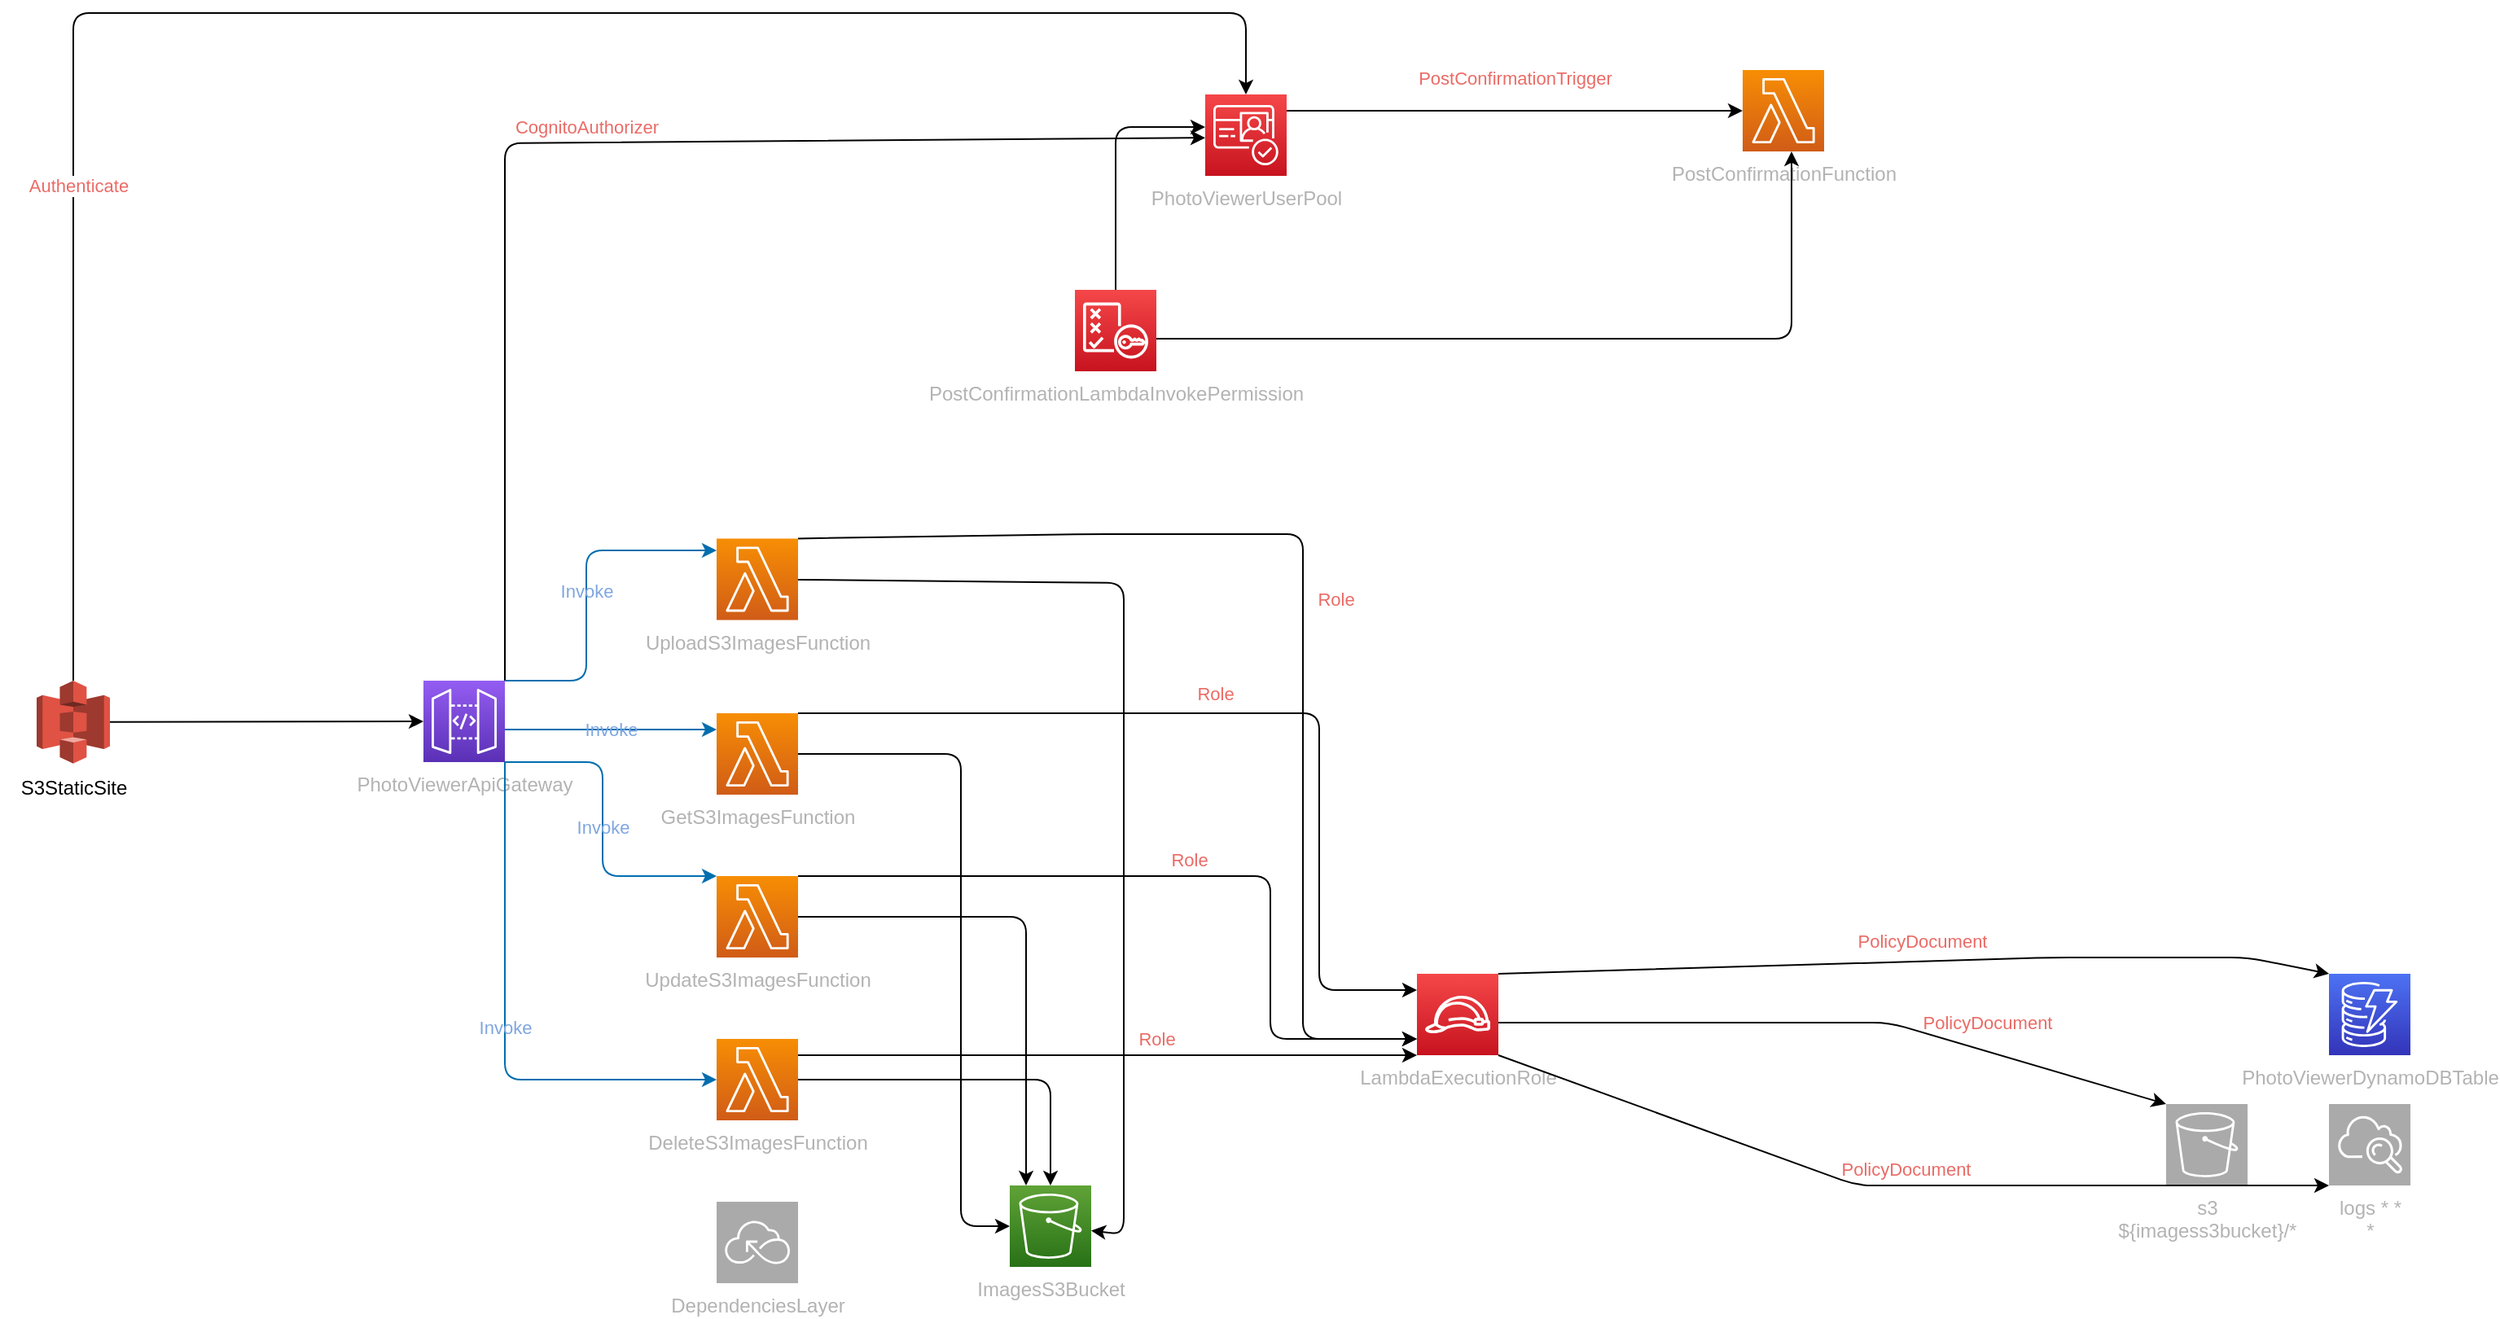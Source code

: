 <mxfile pages="2"><diagram id="diagramid" name="Diagram"><mxGraphModel dx="1652" dy="699" grid="1" gridSize="10" guides="1" tooltips="1" connect="1" arrows="1" fold="1" page="0" pageScale="1" pageWidth="1169" pageHeight="1654" background="none" math="0" shadow="0"><root><mxCell id="0"/><mxCell id="1" parent="0"/><mxCell id="2" value="ImagesS3Bucket" style="outlineConnect=0;fontColor=#B3B3B3;gradientColor=#60A337;gradientDirection=north;fillColor=#277116;strokeColor=#ffffff;dashed=0;verticalLabelPosition=bottom;verticalAlign=top;align=center;html=1;fontSize=12;fontStyle=0;aspect=fixed;shape=mxgraph.aws4.resourceIcon;resIcon=mxgraph.aws4.s3;" parent="1" vertex="1"><mxGeometry x="130" y="910" width="50" height="50" as="geometry"/></mxCell><mxCell id="3" value="PhotoViewerDynamoDBTable" style="outlineConnect=0;fontColor=#B3B3B3;gradientColor=#4D72F3;gradientDirection=north;fillColor=#3334B9;strokeColor=#ffffff;dashed=0;verticalLabelPosition=bottom;verticalAlign=top;align=center;html=1;fontSize=12;fontStyle=0;aspect=fixed;shape=mxgraph.aws4.resourceIcon;resIcon=mxgraph.aws4.dynamodb;" parent="1" vertex="1"><mxGeometry x="940" y="780" width="50" height="50" as="geometry"/></mxCell><mxCell id="4" value="LambdaExecutionRole" style="outlineConnect=0;fontColor=#B3B3B3;gradientColor=#F54749;gradientDirection=north;fillColor=#C7131F;strokeColor=#ffffff;dashed=0;verticalLabelPosition=bottom;verticalAlign=top;align=center;html=1;fontSize=12;fontStyle=0;aspect=fixed;shape=mxgraph.aws4.resourceIcon;resIcon=mxgraph.aws4.role;" parent="1" vertex="1"><mxGeometry x="380" y="779.995" width="50" height="50" as="geometry"/></mxCell><mxCell id="5" value="PhotoViewerUserPool" style="outlineConnect=0;fontColor=#B3B3B3;gradientColor=#F54749;gradientDirection=north;fillColor=#C7131F;strokeColor=#ffffff;dashed=0;verticalLabelPosition=bottom;verticalAlign=top;align=center;html=1;fontSize=12;fontStyle=0;aspect=fixed;shape=mxgraph.aws4.resourceIcon;resIcon=mxgraph.aws4.cognito;" parent="1" vertex="1"><mxGeometry x="250" y="240" width="50" height="50" as="geometry"/></mxCell><mxCell id="10" value="PhotoViewerApiGateway" style="outlineConnect=0;fontColor=#B3B3B3;gradientColor=#945DF2;gradientDirection=north;fillColor=#5A30B5;strokeColor=#ffffff;dashed=0;verticalLabelPosition=bottom;verticalAlign=top;align=center;html=1;fontSize=12;fontStyle=0;aspect=fixed;shape=mxgraph.aws4.resourceIcon;resIcon=mxgraph.aws4.api_gateway;" parent="1" vertex="1"><mxGeometry x="-230" y="600" width="50" height="50" as="geometry"/></mxCell><mxCell id="34" style="edgeStyle=none;rounded=1;html=1;strokeColor=default;fontColor=#EA6B66;" edge="1" parent="1" source="11" target="2"><mxGeometry relative="1" as="geometry"><mxPoint x="180" y="910" as="targetPoint"/><Array as="points"><mxPoint x="200" y="540"/><mxPoint x="200" y="940"/></Array></mxGeometry></mxCell><mxCell id="11" value="UploadS3ImagesFunction" style="outlineConnect=0;fontColor=#B3B3B3;gradientColor=#F78E04;gradientDirection=north;fillColor=#D05C17;strokeColor=#ffffff;dashed=0;verticalLabelPosition=bottom;verticalAlign=top;align=center;html=1;fontSize=12;fontStyle=0;aspect=fixed;shape=mxgraph.aws4.resourceIcon;resIcon=mxgraph.aws4.lambda;" parent="1" vertex="1"><mxGeometry x="-50" y="512.7" width="50" height="50" as="geometry"/></mxCell><mxCell id="35" style="edgeStyle=none;rounded=1;html=1;strokeColor=default;fontColor=#EA6B66;" edge="1" parent="1" source="12" target="2"><mxGeometry relative="1" as="geometry"><mxPoint x="170" y="900" as="targetPoint"/><Array as="points"><mxPoint x="100" y="645"/><mxPoint x="100" y="935"/></Array></mxGeometry></mxCell><mxCell id="12" value="GetS3ImagesFunction" style="outlineConnect=0;fontColor=#B3B3B3;gradientColor=#F78E04;gradientDirection=north;fillColor=#D05C17;strokeColor=#ffffff;dashed=0;verticalLabelPosition=bottom;verticalAlign=top;align=center;html=1;fontSize=12;fontStyle=0;aspect=fixed;shape=mxgraph.aws4.resourceIcon;resIcon=mxgraph.aws4.lambda;" parent="1" vertex="1"><mxGeometry x="-50" y="620" width="50" height="50" as="geometry"/></mxCell><mxCell id="36" style="edgeStyle=none;rounded=1;html=1;strokeColor=default;fontColor=#EA6B66;" edge="1" parent="1" source="13"><mxGeometry relative="1" as="geometry"><mxPoint x="140" y="910" as="targetPoint"/><Array as="points"><mxPoint x="140" y="745"/></Array></mxGeometry></mxCell><mxCell id="13" value="UpdateS3ImagesFunction" style="outlineConnect=0;fontColor=#B3B3B3;gradientColor=#F78E04;gradientDirection=north;fillColor=#D05C17;strokeColor=#ffffff;dashed=0;verticalLabelPosition=bottom;verticalAlign=top;align=center;html=1;fontSize=12;fontStyle=0;aspect=fixed;shape=mxgraph.aws4.resourceIcon;resIcon=mxgraph.aws4.lambda;" parent="1" vertex="1"><mxGeometry x="-50" y="720.003" width="50" height="50" as="geometry"/></mxCell><mxCell id="37" style="edgeStyle=none;rounded=1;html=1;strokeColor=default;fontColor=#EA6B66;" edge="1" parent="1" source="14" target="2"><mxGeometry relative="1" as="geometry"><Array as="points"><mxPoint x="155" y="845"/></Array></mxGeometry></mxCell><mxCell id="14" value="DeleteS3ImagesFunction" style="outlineConnect=0;fontColor=#B3B3B3;gradientColor=#F78E04;gradientDirection=north;fillColor=#D05C17;strokeColor=#ffffff;dashed=0;verticalLabelPosition=bottom;verticalAlign=top;align=center;html=1;fontSize=12;fontStyle=0;aspect=fixed;shape=mxgraph.aws4.resourceIcon;resIcon=mxgraph.aws4.lambda;" parent="1" vertex="1"><mxGeometry x="-50" y="820.003" width="50" height="50" as="geometry"/></mxCell><mxCell id="15" value="PostConfirmationFunction" style="outlineConnect=0;fontColor=#B3B3B3;gradientColor=#F78E04;gradientDirection=north;fillColor=#D05C17;strokeColor=#ffffff;dashed=0;verticalLabelPosition=bottom;verticalAlign=top;align=center;html=1;fontSize=12;fontStyle=0;aspect=fixed;shape=mxgraph.aws4.resourceIcon;resIcon=mxgraph.aws4.lambda;" parent="1" vertex="1"><mxGeometry x="580" y="224.998" width="50" height="50" as="geometry"/></mxCell><mxCell id="16" value="PostConfirmationLambdaInvokePermission" style="outlineConnect=0;fontColor=#B3B3B3;gradientColor=#F54749;gradientDirection=north;fillColor=#C7131F;strokeColor=#ffffff;dashed=0;verticalLabelPosition=bottom;verticalAlign=top;align=center;html=1;fontSize=12;fontStyle=0;aspect=fixed;shape=mxgraph.aws4.resourceIcon;resIcon=mxgraph.aws4.policy;" parent="1" vertex="1"><mxGeometry x="170" y="360" width="50" height="50" as="geometry"/></mxCell><mxCell id="17" value="DependenciesLayer" style="outlineConnect=0;fontColor=#B3B3B3;gradientColor=#aaaaaa;gradientDirection=north;fillColor=#aaaaaa;strokeColor=#ffffff;dashed=0;verticalLabelPosition=bottom;verticalAlign=top;align=center;html=1;fontSize=12;fontStyle=0;aspect=fixed;shape=mxgraph.aws4.resourceIcon;resIcon=mxgraph.aws4.serverless;" parent="1" vertex="1"><mxGeometry x="-50" y="920" width="50" height="50" as="geometry"/></mxCell><mxCell id="22" value="s3  &#10;${imagess3bucket}/*" style="outlineConnect=0;fontColor=#B3B3B3;gradientColor=#aaaaaa;gradientDirection=north;fillColor=#aaaaaa;strokeColor=#ffffff;dashed=0;verticalLabelPosition=bottom;verticalAlign=top;align=center;html=1;fontSize=12;fontStyle=0;aspect=fixed;shape=mxgraph.aws4.resourceIcon;resIcon=mxgraph.aws4.s3;" parent="1" vertex="1"><mxGeometry x="840" y="860" width="50" height="50" as="geometry"/></mxCell><mxCell id="23" value="logs * *&#10;*" style="outlineConnect=0;fontColor=#B3B3B3;gradientColor=#aaaaaa;gradientDirection=north;fillColor=#aaaaaa;strokeColor=#ffffff;dashed=0;verticalLabelPosition=bottom;verticalAlign=top;align=center;html=1;fontSize=12;fontStyle=0;aspect=fixed;shape=mxgraph.aws4.resourceIcon;resIcon=mxgraph.aws4.cloudwatch;" parent="1" vertex="1"><mxGeometry x="940" y="860" width="50" height="50" as="geometry"/></mxCell><mxCell id="s3  &#10;${imagess3bucket}/*|LambdaExecutionRole" value="PolicyDocument" style="edgeStyle=orthogonalEdgeStyle;rounded=1;orthogonalLoop=1;jettySize=auto;html=1;labelBackgroundColor=none;fontColor=#EA6B66;noEdgeStyle=1;orthogonal=1;" parent="1" source="4" target="22" edge="1"><mxGeometry x="0.426" y="17" relative="1" as="geometry"><Array as="points"><mxPoint x="670" y="810"/></Array><mxPoint as="offset"/></mxGeometry></mxCell><mxCell id="logs * *&#10;*|LambdaExecutionRole" value="PolicyDocument" style="edgeStyle=orthogonalEdgeStyle;rounded=1;orthogonalLoop=1;jettySize=auto;html=1;labelBackgroundColor=none;fontColor=#EA6B66;noEdgeStyle=1;orthogonal=1;" parent="1" source="4" target="23" edge="1"><mxGeometry x="0.008" y="10" relative="1" as="geometry"><Array as="points"><mxPoint x="650" y="910"/></Array><mxPoint as="offset"/></mxGeometry></mxCell><mxCell id="PhotoViewerDynamoDBTable|LambdaExecutionRole" value="PolicyDocument" style="edgeStyle=orthogonalEdgeStyle;rounded=1;orthogonalLoop=1;jettySize=auto;html=1;labelBackgroundColor=none;fontColor=#EA6B66;noEdgeStyle=1;orthogonal=1;" parent="1" source="4" target="3" edge="1"><mxGeometry x="0.019" y="12" relative="1" as="geometry"><Array as="points"><mxPoint x="770" y="770"/><mxPoint x="890" y="770"/></Array><mxPoint as="offset"/></mxGeometry></mxCell><mxCell id="PostConfirmationFunction|PhotoViewerUserPool" value="PostConfirmationTrigger" style="edgeStyle=orthogonalEdgeStyle;rounded=1;orthogonalLoop=1;jettySize=auto;html=1;labelBackgroundColor=none;fontColor=#EA6B66;noEdgeStyle=1;orthogonal=1;" parent="1" source="5" target="15" edge="1"><mxGeometry y="20" relative="1" as="geometry"><Array as="points"><mxPoint x="312" y="250"/></Array><mxPoint as="offset"/></mxGeometry></mxCell><mxCell id="PhotoViewerUserPool|PhotoViewerApi" value="CognitoAuthorizer" style="edgeStyle=orthogonalEdgeStyle;rounded=1;orthogonalLoop=1;jettySize=auto;html=1;labelBackgroundColor=none;fontColor=#EA6B66;noEdgeStyle=1;orthogonal=1;" parent="1" source="10" target="5" edge="1"><mxGeometry x="0.0" y="10" relative="1" as="geometry"><Array as="points"><mxPoint x="-180" y="270"/><mxPoint x="238" y="266.667"/></Array><mxPoint as="offset"/></mxGeometry></mxCell><mxCell id="PhotoViewerApi|UploadS3ImagesFunction" value="Invoke" style="edgeStyle=orthogonalEdgeStyle;rounded=1;orthogonalLoop=1;jettySize=auto;html=1;fillColor=#1ba1e2;strokeColor=#006EAF;labelBackgroundColor=none;fontColor=#7EA6E0;noEdgeStyle=1;orthogonal=1;" parent="1" source="10" target="11" edge="1"><mxGeometry relative="1" as="geometry"><Array as="points"><mxPoint x="-130" y="600"/><mxPoint x="-130" y="520"/></Array></mxGeometry></mxCell><mxCell id="LambdaExecutionRole|UploadS3ImagesFunction" value="Role" style="edgeStyle=orthogonalEdgeStyle;rounded=1;orthogonalLoop=1;jettySize=auto;html=1;labelBackgroundColor=none;fontColor=#EA6B66;noEdgeStyle=1;orthogonal=1;strokeColor=default;" parent="1" source="11" target="4" edge="1"><mxGeometry x="0.015" y="20" relative="1" as="geometry"><Array as="points"><mxPoint x="180" y="510"/><mxPoint x="310" y="510"/><mxPoint x="310" y="730"/><mxPoint x="310" y="820"/></Array><mxPoint as="offset"/></mxGeometry></mxCell><mxCell id="PhotoViewerApi|GetS3ImagesFunction" value="Invoke" style="edgeStyle=orthogonalEdgeStyle;rounded=1;orthogonalLoop=1;jettySize=auto;html=1;fillColor=#1ba1e2;strokeColor=#006EAF;labelBackgroundColor=none;fontColor=#7EA6E0;noEdgeStyle=1;orthogonal=1;" parent="1" source="10" target="12" edge="1"><mxGeometry relative="1" as="geometry"><Array as="points"><mxPoint x="-50" y="630"/></Array></mxGeometry></mxCell><mxCell id="LambdaExecutionRole|GetS3ImagesFunction" value="Role" style="edgeStyle=orthogonalEdgeStyle;rounded=1;orthogonalLoop=1;jettySize=auto;html=1;labelBackgroundColor=none;fontColor=#EA6B66;noEdgeStyle=1;orthogonal=1;" parent="1" source="12" target="4" edge="1"><mxGeometry x="-0.07" y="12" relative="1" as="geometry"><Array as="points"><mxPoint x="320" y="620"/><mxPoint x="320" y="750"/><mxPoint x="320" y="790"/></Array><mxPoint as="offset"/></mxGeometry></mxCell><mxCell id="PhotoViewerApi|UpdateS3ImagesFunction" value="Invoke" style="edgeStyle=orthogonalEdgeStyle;rounded=1;orthogonalLoop=1;jettySize=auto;html=1;fillColor=#1ba1e2;strokeColor=#006EAF;labelBackgroundColor=none;fontColor=#7EA6E0;noEdgeStyle=1;orthogonal=1;" parent="1" source="10" target="13" edge="1"><mxGeometry relative="1" as="geometry"><Array as="points"><mxPoint x="-120" y="650"/><mxPoint x="-120" y="720"/></Array></mxGeometry></mxCell><mxCell id="LambdaExecutionRole|UpdateS3ImagesFunction" value="Role" style="edgeStyle=orthogonalEdgeStyle;rounded=1;orthogonalLoop=1;jettySize=auto;html=1;labelBackgroundColor=none;fontColor=#EA6B66;noEdgeStyle=1;orthogonal=1;" parent="1" source="13" target="4" edge="1"><mxGeometry y="10" relative="1" as="geometry"><Array as="points"><mxPoint x="290" y="720"/><mxPoint x="290" y="820"/></Array><mxPoint as="offset"/></mxGeometry></mxCell><mxCell id="PhotoViewerApi|DeleteS3ImagesFunction" value="Invoke" style="edgeStyle=orthogonalEdgeStyle;rounded=1;orthogonalLoop=1;jettySize=auto;html=1;fillColor=#1ba1e2;strokeColor=#006EAF;labelBackgroundColor=none;fontColor=#7EA6E0;noEdgeStyle=1;orthogonal=1;" parent="1" source="10" target="14" edge="1"><mxGeometry relative="1" as="geometry"><Array as="points"><mxPoint x="-180" y="845"/></Array></mxGeometry></mxCell><mxCell id="LambdaExecutionRole|DeleteS3ImagesFunction" value="Role" style="edgeStyle=orthogonalEdgeStyle;rounded=1;orthogonalLoop=1;jettySize=auto;html=1;labelBackgroundColor=none;fontColor=#EA6B66;noEdgeStyle=1;orthogonal=1;" parent="1" source="14" target="4" edge="1"><mxGeometry x="0.158" y="10" relative="1" as="geometry"><mxPoint as="offset"/></mxGeometry></mxCell><mxCell id="PostConfirmationFunction|PostConfirmationLambdaInvokePermission" value="" style="edgeStyle=orthogonalEdgeStyle;rounded=1;orthogonalLoop=1;jettySize=auto;html=1;labelBackgroundColor=none;fontColor=#EA6B66;noEdgeStyle=1;orthogonal=1;" parent="1" source="16" target="15" edge="1"><mxGeometry x="0.109" y="100" relative="1" as="geometry"><Array as="points"><mxPoint x="330" y="390"/><mxPoint x="610" y="390"/><mxPoint x="610" y="340"/></Array><mxPoint as="offset"/></mxGeometry></mxCell><mxCell id="PhotoViewerUserPool|PostConfirmationLambdaInvokePermission" value="" style="edgeStyle=orthogonalEdgeStyle;rounded=1;orthogonalLoop=1;jettySize=auto;html=1;labelBackgroundColor=none;fontColor=#EA6B66;noEdgeStyle=1;orthogonal=1;" parent="1" source="16" target="5" edge="1"><mxGeometry x="-0.097" y="35" relative="1" as="geometry"><Array as="points"><mxPoint x="195" y="260"/><mxPoint x="236" y="260"/></Array><mxPoint as="offset"/></mxGeometry></mxCell><mxCell id="27" value="" style="group" vertex="1" connectable="0" parent="1"><mxGeometry x="-490" y="600" width="90" height="70" as="geometry"/></mxCell><mxCell id="25" value="" style="outlineConnect=0;dashed=0;verticalLabelPosition=bottom;verticalAlign=top;align=center;html=1;shape=mxgraph.aws3.s3;fillColor=#E05243;gradientColor=none;" vertex="1" parent="27"><mxGeometry x="22.5" width="45" height="50.909" as="geometry"/></mxCell><mxCell id="26" value="S3StaticSite" style="text;html=1;align=center;verticalAlign=middle;resizable=0;points=[];autosize=1;strokeColor=none;fillColor=none;" vertex="1" parent="27"><mxGeometry x="0.001" y="50.909" width="90" height="30" as="geometry"/></mxCell><mxCell id="29" style="edgeStyle=none;rounded=1;html=1;strokeColor=default;" edge="1" parent="1" source="25" target="10"><mxGeometry relative="1" as="geometry"/></mxCell><mxCell id="31" style="edgeStyle=none;rounded=1;html=1;strokeColor=default;" edge="1" parent="1" source="25" target="5"><mxGeometry relative="1" as="geometry"><Array as="points"><mxPoint x="-445" y="190"/><mxPoint x="275" y="190"/></Array></mxGeometry></mxCell><mxCell id="32" value="&lt;font color=&quot;#ea6b66&quot;&gt;Authenticate&lt;/font&gt;" style="edgeLabel;html=1;align=center;verticalAlign=middle;resizable=0;points=[];" vertex="1" connectable="0" parent="31"><mxGeometry x="-0.485" y="-3" relative="1" as="geometry"><mxPoint as="offset"/></mxGeometry></mxCell></root></mxGraphModel></diagram></mxfile>